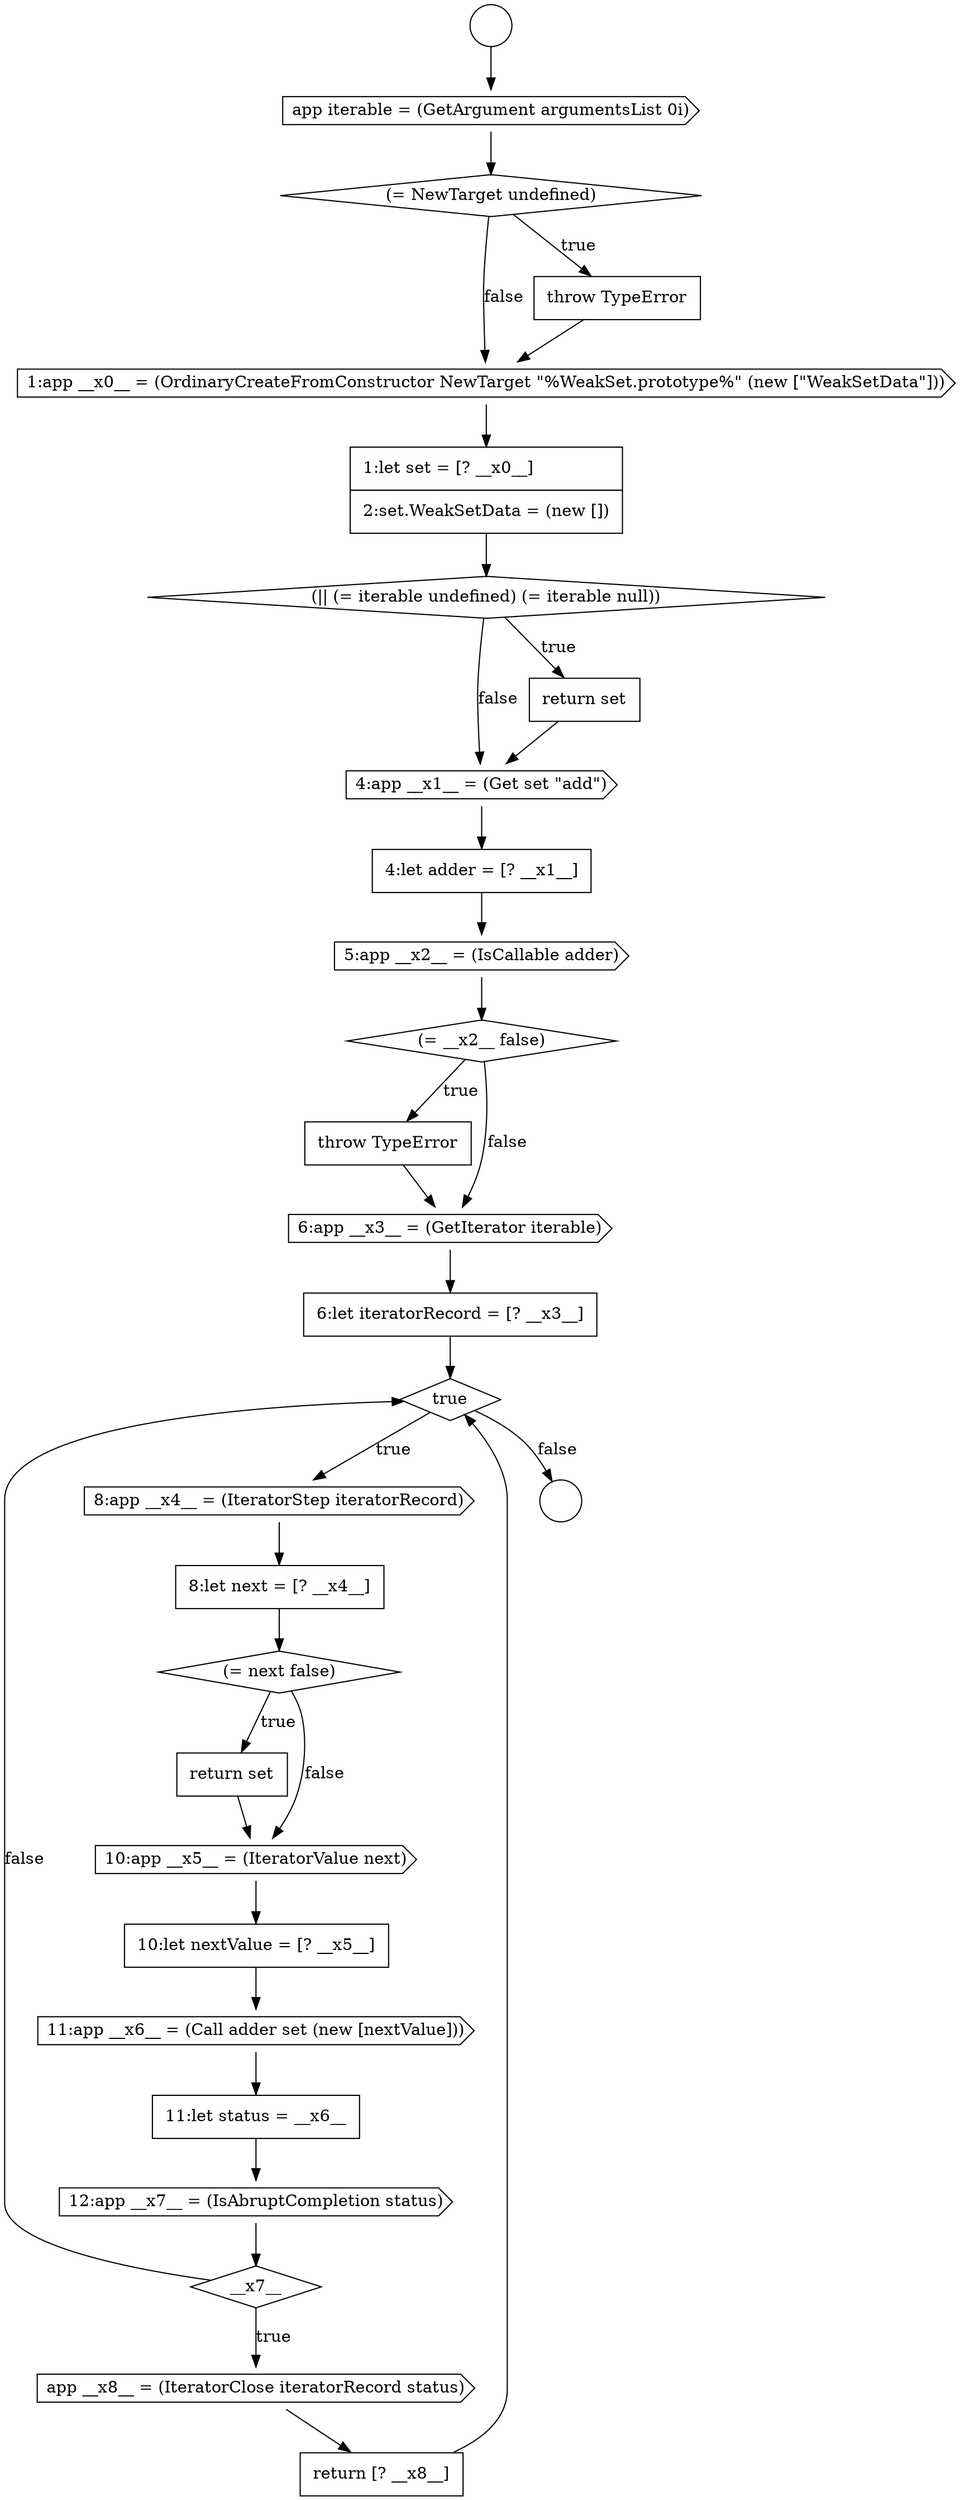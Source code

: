 digraph {
  node16836 [shape=none, margin=0, label=<<font color="black">
    <table border="0" cellborder="1" cellspacing="0" cellpadding="10">
      <tr><td align="left">throw TypeError</td></tr>
    </table>
  </font>> color="black" fillcolor="white" style=filled]
  node16849 [shape=diamond, label=<<font color="black">__x7__</font>> color="black" fillcolor="white" style=filled]
  node16848 [shape=cds, label=<<font color="black">12:app __x7__ = (IsAbruptCompletion status)</font>> color="black" fillcolor="white" style=filled]
  node16840 [shape=cds, label=<<font color="black">8:app __x4__ = (IteratorStep iteratorRecord)</font>> color="black" fillcolor="white" style=filled]
  node16829 [shape=none, margin=0, label=<<font color="black">
    <table border="0" cellborder="1" cellspacing="0" cellpadding="10">
      <tr><td align="left">1:let set = [? __x0__]</td></tr>
      <tr><td align="left">2:set.WeakSetData = (new [])</td></tr>
    </table>
  </font>> color="black" fillcolor="white" style=filled]
  node16837 [shape=cds, label=<<font color="black">6:app __x3__ = (GetIterator iterable)</font>> color="black" fillcolor="white" style=filled]
  node16825 [shape=cds, label=<<font color="black">app iterable = (GetArgument argumentsList 0i)</font>> color="black" fillcolor="white" style=filled]
  node16823 [shape=circle label=" " color="black" fillcolor="white" style=filled]
  node16851 [shape=none, margin=0, label=<<font color="black">
    <table border="0" cellborder="1" cellspacing="0" cellpadding="10">
      <tr><td align="left">return [? __x8__]</td></tr>
    </table>
  </font>> color="black" fillcolor="white" style=filled]
  node16834 [shape=cds, label=<<font color="black">5:app __x2__ = (IsCallable adder)</font>> color="black" fillcolor="white" style=filled]
  node16835 [shape=diamond, label=<<font color="black">(= __x2__ false)</font>> color="black" fillcolor="white" style=filled]
  node16830 [shape=diamond, label=<<font color="black">(|| (= iterable undefined) (= iterable null))</font>> color="black" fillcolor="white" style=filled]
  node16845 [shape=none, margin=0, label=<<font color="black">
    <table border="0" cellborder="1" cellspacing="0" cellpadding="10">
      <tr><td align="left">10:let nextValue = [? __x5__]</td></tr>
    </table>
  </font>> color="black" fillcolor="white" style=filled]
  node16826 [shape=diamond, label=<<font color="black">(= NewTarget undefined)</font>> color="black" fillcolor="white" style=filled]
  node16841 [shape=none, margin=0, label=<<font color="black">
    <table border="0" cellborder="1" cellspacing="0" cellpadding="10">
      <tr><td align="left">8:let next = [? __x4__]</td></tr>
    </table>
  </font>> color="black" fillcolor="white" style=filled]
  node16833 [shape=none, margin=0, label=<<font color="black">
    <table border="0" cellborder="1" cellspacing="0" cellpadding="10">
      <tr><td align="left">4:let adder = [? __x1__]</td></tr>
    </table>
  </font>> color="black" fillcolor="white" style=filled]
  node16850 [shape=cds, label=<<font color="black">app __x8__ = (IteratorClose iteratorRecord status)</font>> color="black" fillcolor="white" style=filled]
  node16847 [shape=none, margin=0, label=<<font color="black">
    <table border="0" cellborder="1" cellspacing="0" cellpadding="10">
      <tr><td align="left">11:let status = __x6__</td></tr>
    </table>
  </font>> color="black" fillcolor="white" style=filled]
  node16832 [shape=cds, label=<<font color="black">4:app __x1__ = (Get set &quot;add&quot;)</font>> color="black" fillcolor="white" style=filled]
  node16844 [shape=cds, label=<<font color="black">10:app __x5__ = (IteratorValue next)</font>> color="black" fillcolor="white" style=filled]
  node16838 [shape=none, margin=0, label=<<font color="black">
    <table border="0" cellborder="1" cellspacing="0" cellpadding="10">
      <tr><td align="left">6:let iteratorRecord = [? __x3__]</td></tr>
    </table>
  </font>> color="black" fillcolor="white" style=filled]
  node16831 [shape=none, margin=0, label=<<font color="black">
    <table border="0" cellborder="1" cellspacing="0" cellpadding="10">
      <tr><td align="left">return set</td></tr>
    </table>
  </font>> color="black" fillcolor="white" style=filled]
  node16828 [shape=cds, label=<<font color="black">1:app __x0__ = (OrdinaryCreateFromConstructor NewTarget &quot;%WeakSet.prototype%&quot; (new [&quot;WeakSetData&quot;]))</font>> color="black" fillcolor="white" style=filled]
  node16843 [shape=none, margin=0, label=<<font color="black">
    <table border="0" cellborder="1" cellspacing="0" cellpadding="10">
      <tr><td align="left">return set</td></tr>
    </table>
  </font>> color="black" fillcolor="white" style=filled]
  node16839 [shape=diamond, label=<<font color="black">true</font>> color="black" fillcolor="white" style=filled]
  node16824 [shape=circle label=" " color="black" fillcolor="white" style=filled]
  node16846 [shape=cds, label=<<font color="black">11:app __x6__ = (Call adder set (new [nextValue]))</font>> color="black" fillcolor="white" style=filled]
  node16827 [shape=none, margin=0, label=<<font color="black">
    <table border="0" cellborder="1" cellspacing="0" cellpadding="10">
      <tr><td align="left">throw TypeError</td></tr>
    </table>
  </font>> color="black" fillcolor="white" style=filled]
  node16842 [shape=diamond, label=<<font color="black">(= next false)</font>> color="black" fillcolor="white" style=filled]
  node16848 -> node16849 [ color="black"]
  node16842 -> node16843 [label=<<font color="black">true</font>> color="black"]
  node16842 -> node16844 [label=<<font color="black">false</font>> color="black"]
  node16835 -> node16836 [label=<<font color="black">true</font>> color="black"]
  node16835 -> node16837 [label=<<font color="black">false</font>> color="black"]
  node16849 -> node16850 [label=<<font color="black">true</font>> color="black"]
  node16849 -> node16839 [label=<<font color="black">false</font>> color="black"]
  node16844 -> node16845 [ color="black"]
  node16840 -> node16841 [ color="black"]
  node16839 -> node16840 [label=<<font color="black">true</font>> color="black"]
  node16839 -> node16824 [label=<<font color="black">false</font>> color="black"]
  node16837 -> node16838 [ color="black"]
  node16846 -> node16847 [ color="black"]
  node16825 -> node16826 [ color="black"]
  node16833 -> node16834 [ color="black"]
  node16831 -> node16832 [ color="black"]
  node16850 -> node16851 [ color="black"]
  node16845 -> node16846 [ color="black"]
  node16836 -> node16837 [ color="black"]
  node16841 -> node16842 [ color="black"]
  node16823 -> node16825 [ color="black"]
  node16826 -> node16827 [label=<<font color="black">true</font>> color="black"]
  node16826 -> node16828 [label=<<font color="black">false</font>> color="black"]
  node16843 -> node16844 [ color="black"]
  node16847 -> node16848 [ color="black"]
  node16830 -> node16831 [label=<<font color="black">true</font>> color="black"]
  node16830 -> node16832 [label=<<font color="black">false</font>> color="black"]
  node16827 -> node16828 [ color="black"]
  node16829 -> node16830 [ color="black"]
  node16832 -> node16833 [ color="black"]
  node16828 -> node16829 [ color="black"]
  node16851 -> node16839 [ color="black"]
  node16834 -> node16835 [ color="black"]
  node16838 -> node16839 [ color="black"]
}
